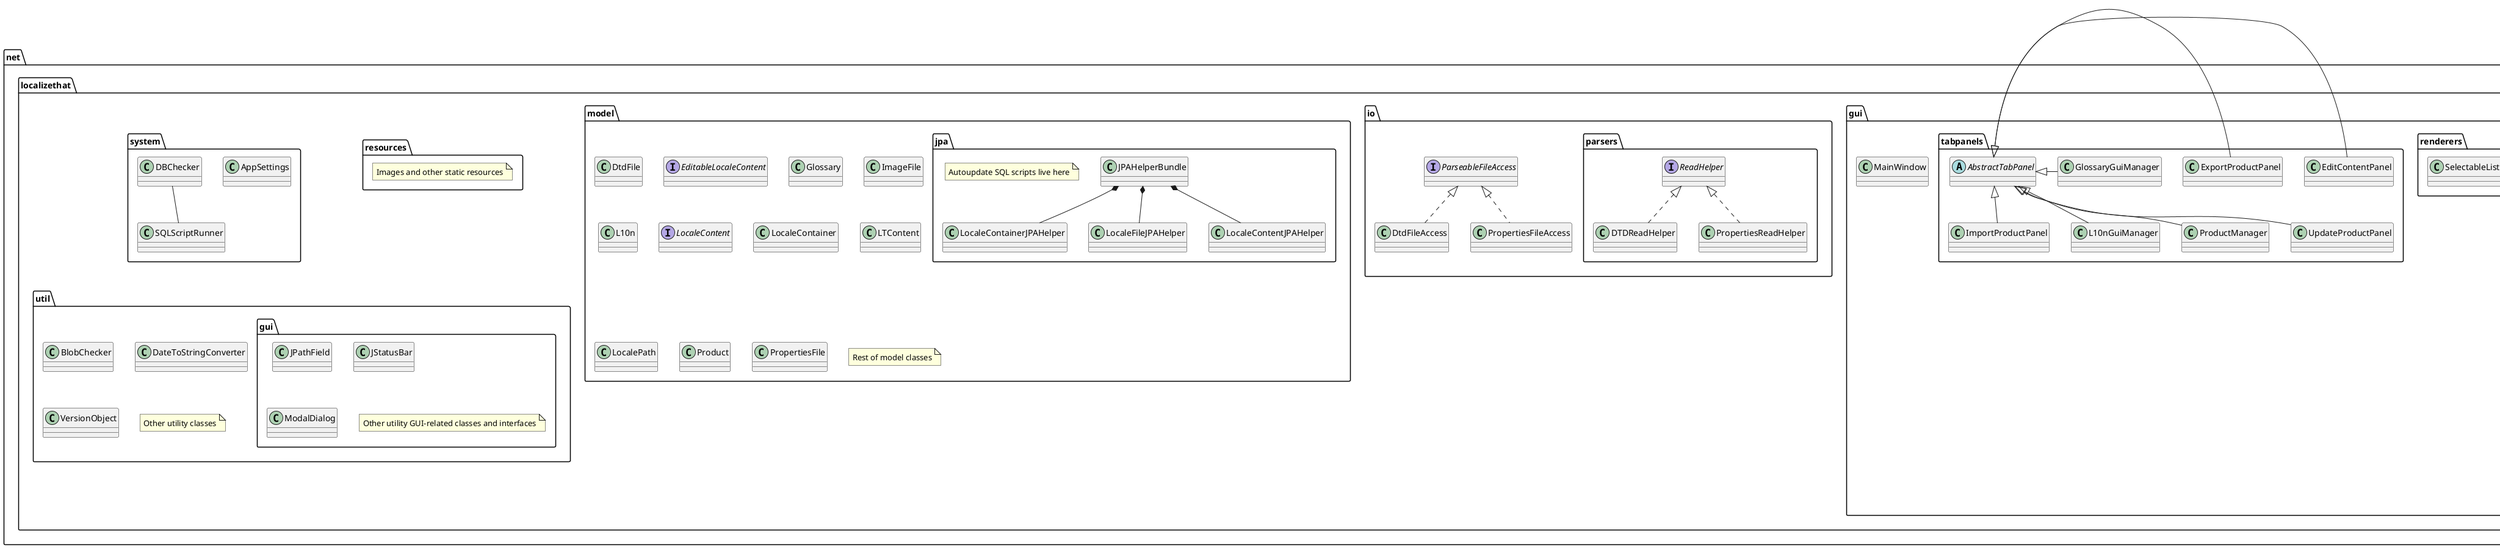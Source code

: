 @startuml
package net.localizethat.actions {
    class EditContentAction
    class ExportProductsAction
    class GlossaryManagerAction
    class L10nManagerAction
    class ProductManagerAction
    note "Other actions linked to menu items" as N1
}

package net.localizethat.gui {
    package components {
        class ContentEditionPanel
        class ContentListEditPanel
        class ContentListTable
        class EllipsisUnicodeCharKeyAdapter
        note bottom: Allows to get ellipsis char quickly
    }
    package dialogs {
        class ChooseTreePanel
        class ImportCSVGlossaryDialog
        class PreferencesDialog
        note "Other dialog and support classes" as N2
    }
    package models {
        class ContentListTableModel
        class GlosEntryTableModel
        class GlosTranslationTableModel
        class GlossaryTableModel
        class L10nTableModel
        class ListComboBoxGenericModel
        note "Other table models and support classes" as N3
    }
    package renderers {
        class SelectableListItem
    }
    package tabpanels {
        abstract class AbstractTabPanel
        class EditContentPanel
        class ExportProductPanel
        class GlossaryGuiManager
        class ImportProductPanel
        class L10nGuiManager
        class ProductManager
        class UpdateProductPanel
        AbstractTabPanel <|- EditContentPanel
        AbstractTabPanel <|- ExportProductPanel
        AbstractTabPanel <|- GlossaryGuiManager
        AbstractTabPanel <|-- ImportProductPanel
        AbstractTabPanel <|-- L10nGuiManager
        AbstractTabPanel <|-- ProductManager
        AbstractTabPanel <|-- UpdateProductPanel
    }
    class MainWindow
}
package net.localizethat.io {
    package parsers {
        class DTDReadHelper
        class PropertiesReadHelper
        interface ReadHelper
        ReadHelper <|.. DTDReadHelper
        ReadHelper <|.. PropertiesReadHelper
    }
    class DtdFileAccess
    interface ParseableFileAccess
    class PropertiesFileAccess
    ParseableFileAccess <|.. DtdFileAccess
    ParseableFileAccess <|.. PropertiesFileAccess
}
package net.localizethat.model {
    package jpa {
        class JPAHelperBundle
        class LocaleContainerJPAHelper
        class LocaleFileJPAHelper
        class LocaleContentJPAHelper
        JPAHelperBundle *-- LocaleContainerJPAHelper
        JPAHelperBundle *-- LocaleFileJPAHelper
        JPAHelperBundle *-- LocaleContentJPAHelper
        note "Autoupdate SQL scripts live here" as N4
    }
    class DtdFile
    interface EditableLocaleContent
    class Glossary
    class ImageFile
    class L10n
    interface LocaleContent
    class LocaleContainer
    class LTContent
    class LocalePath
    class Product
    class PropertiesFile
    note "Rest of model classes" as N5
}
package net.localizethat.resources {
    note "Images and other static resources" as N6
}
package net.localizethat.system {
    class AppSettings
    class DBChecker
    class SQLScriptRunner
    DBChecker -- SQLScriptRunner
}
package net.localizethat.tasks {
    class CSVImporterWorker
    class CheckGlossaryWorker
    class ExportProductWorker
    class ImportProductWorker
    class SavePreferencesWorker
    class UpdateProductWorker
}
package net.localizethat.util {
    package gui {
        class JPathField
        class JStatusBar
        class ModalDialog
        note "Other utility GUI-related classes and interfaces" as N7
    }
    class BlobChecker
    class DateToStringConverter
    class VersionObject
    note "Other utility classes" as N8
}
class Main
@enduml